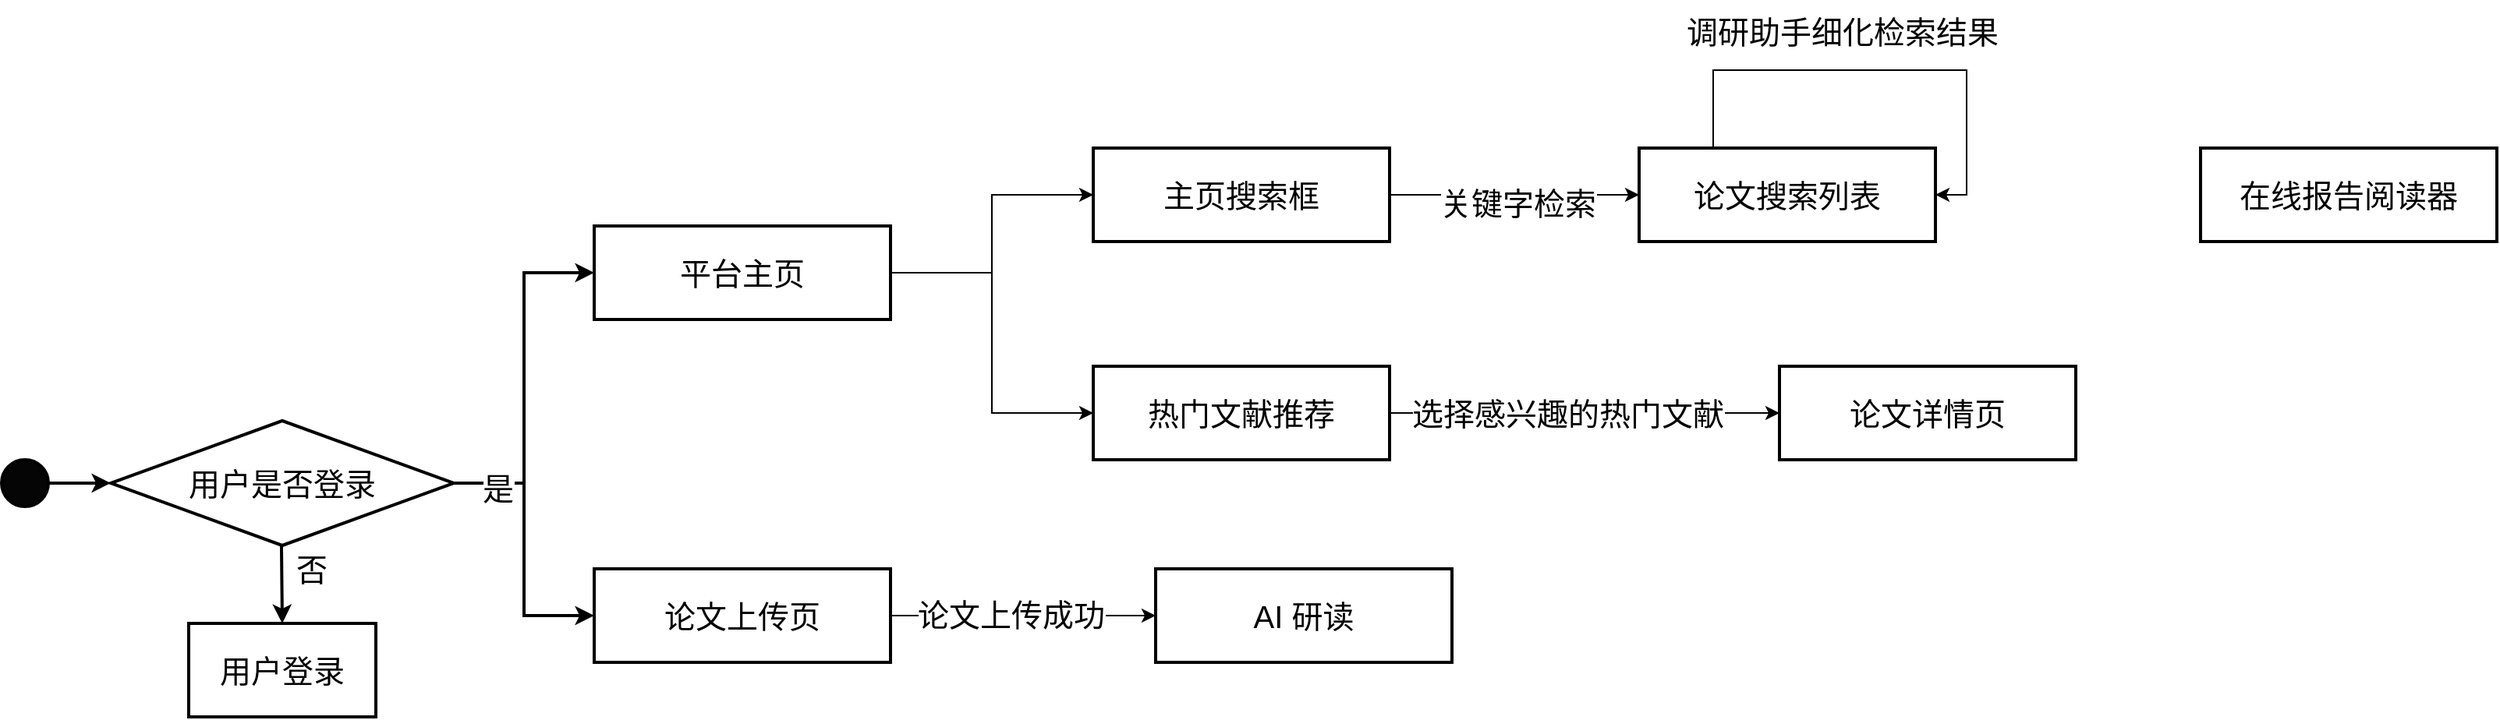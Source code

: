 <mxfile version="24.2.0" type="github">
  <diagram id="6a731a19-8d31-9384-78a2-239565b7b9f0" name="Page-1">
    <mxGraphModel dx="1455" dy="1035" grid="1" gridSize="10" guides="1" tooltips="1" connect="1" arrows="1" fold="1" page="1" pageScale="1" pageWidth="1169" pageHeight="827" background="none" math="0" shadow="0">
      <root>
        <mxCell id="0" />
        <mxCell id="1" parent="0" />
        <mxCell id="Uq1h0jrlbMv9OfvFXu0p-55" value="" style="ellipse;whiteSpace=wrap;html=1;aspect=fixed;fillColor=#050505;strokeWidth=2;fontSize=20;" vertex="1" parent="1">
          <mxGeometry x="20" y="400" width="30" height="30" as="geometry" />
        </mxCell>
        <mxCell id="Uq1h0jrlbMv9OfvFXu0p-80" style="edgeStyle=orthogonalEdgeStyle;rounded=0;orthogonalLoop=1;jettySize=auto;html=1;exitX=1;exitY=0.5;exitDx=0;exitDy=0;entryX=0;entryY=0.5;entryDx=0;entryDy=0;fontSize=20;strokeWidth=2;" edge="1" parent="1" source="Uq1h0jrlbMv9OfvFXu0p-57" target="Uq1h0jrlbMv9OfvFXu0p-79">
          <mxGeometry relative="1" as="geometry" />
        </mxCell>
        <mxCell id="Uq1h0jrlbMv9OfvFXu0p-81" style="edgeStyle=orthogonalEdgeStyle;rounded=0;orthogonalLoop=1;jettySize=auto;html=1;exitX=1;exitY=0.5;exitDx=0;exitDy=0;entryX=0;entryY=0.5;entryDx=0;entryDy=0;fontSize=20;strokeWidth=2;" edge="1" parent="1" source="Uq1h0jrlbMv9OfvFXu0p-57" target="Uq1h0jrlbMv9OfvFXu0p-75">
          <mxGeometry relative="1" as="geometry" />
        </mxCell>
        <mxCell id="Uq1h0jrlbMv9OfvFXu0p-82" value="是" style="edgeLabel;html=1;align=center;verticalAlign=middle;resizable=0;points=[];fontSize=20;" vertex="1" connectable="0" parent="Uq1h0jrlbMv9OfvFXu0p-81">
          <mxGeometry x="-0.688" y="-3" relative="1" as="geometry">
            <mxPoint as="offset" />
          </mxGeometry>
        </mxCell>
        <mxCell id="Uq1h0jrlbMv9OfvFXu0p-57" value="&lt;font style=&quot;font-size: 20px;&quot;&gt;用户是否登录&lt;/font&gt;" style="rhombus;whiteSpace=wrap;html=1;strokeWidth=2;fontSize=20;" vertex="1" parent="1">
          <mxGeometry x="90" y="375" width="220" height="80" as="geometry" />
        </mxCell>
        <mxCell id="Uq1h0jrlbMv9OfvFXu0p-58" value="" style="group;strokeWidth=2;fontSize=20;" vertex="1" connectable="0" parent="1">
          <mxGeometry x="140" y="505" width="120" height="60" as="geometry" />
        </mxCell>
        <mxCell id="Uq1h0jrlbMv9OfvFXu0p-59" value="&lt;font style=&quot;font-size: 20px;&quot;&gt;用户登录&lt;/font&gt;" style="rounded=0;whiteSpace=wrap;html=1;strokeWidth=2;fontSize=20;" vertex="1" parent="Uq1h0jrlbMv9OfvFXu0p-58">
          <mxGeometry width="120" height="60" as="geometry" />
        </mxCell>
        <mxCell id="Uq1h0jrlbMv9OfvFXu0p-60" value="" style="endArrow=classic;html=1;rounded=0;entryX=0.5;entryY=0;entryDx=0;entryDy=0;strokeWidth=2;fontSize=20;" edge="1" parent="1" target="Uq1h0jrlbMv9OfvFXu0p-59">
          <mxGeometry width="50" height="50" relative="1" as="geometry">
            <mxPoint x="199.47" y="455" as="sourcePoint" />
            <mxPoint x="539.47" y="615" as="targetPoint" />
          </mxGeometry>
        </mxCell>
        <mxCell id="Uq1h0jrlbMv9OfvFXu0p-61" value="&lt;font style=&quot;font-size: 20px;&quot;&gt;否&lt;/font&gt;" style="text;html=1;align=center;verticalAlign=middle;whiteSpace=wrap;rounded=0;strokeWidth=2;fontSize=20;" vertex="1" parent="1">
          <mxGeometry x="189.47" y="455" width="60" height="30" as="geometry" />
        </mxCell>
        <mxCell id="Uq1h0jrlbMv9OfvFXu0p-62" value="" style="endArrow=classic;html=1;rounded=0;exitX=1;exitY=0.5;exitDx=0;exitDy=0;entryX=0;entryY=0.5;entryDx=0;entryDy=0;strokeWidth=2;fontSize=20;" edge="1" parent="1" source="Uq1h0jrlbMv9OfvFXu0p-55" target="Uq1h0jrlbMv9OfvFXu0p-57">
          <mxGeometry width="50" height="50" relative="1" as="geometry">
            <mxPoint x="360" y="570" as="sourcePoint" />
            <mxPoint x="410" y="520" as="targetPoint" />
          </mxGeometry>
        </mxCell>
        <mxCell id="Uq1h0jrlbMv9OfvFXu0p-64" value="" style="group;strokeWidth=2;fontSize=20;" vertex="1" connectable="0" parent="1">
          <mxGeometry x="720" y="200" width="190" height="60" as="geometry" />
        </mxCell>
        <mxCell id="Uq1h0jrlbMv9OfvFXu0p-65" value="主页搜索框" style="rounded=0;whiteSpace=wrap;html=1;strokeWidth=2;fontSize=20;" vertex="1" parent="Uq1h0jrlbMv9OfvFXu0p-64">
          <mxGeometry width="190" height="60" as="geometry" />
        </mxCell>
        <mxCell id="Uq1h0jrlbMv9OfvFXu0p-66" value="" style="group;strokeWidth=2;fontSize=20;" vertex="1" connectable="0" parent="1">
          <mxGeometry x="720" y="340" width="190" height="60" as="geometry" />
        </mxCell>
        <mxCell id="Uq1h0jrlbMv9OfvFXu0p-67" value="热门文献推荐" style="rounded=0;whiteSpace=wrap;html=1;strokeWidth=2;fontSize=20;" vertex="1" parent="Uq1h0jrlbMv9OfvFXu0p-66">
          <mxGeometry width="190" height="60" as="geometry" />
        </mxCell>
        <mxCell id="Uq1h0jrlbMv9OfvFXu0p-68" value="" style="group;strokeWidth=2;fontSize=20;" vertex="1" connectable="0" parent="1">
          <mxGeometry x="1070" y="200" width="190" height="60" as="geometry" />
        </mxCell>
        <mxCell id="Uq1h0jrlbMv9OfvFXu0p-69" value="论文搜索列表" style="rounded=0;whiteSpace=wrap;html=1;strokeWidth=2;fontSize=20;" vertex="1" parent="Uq1h0jrlbMv9OfvFXu0p-68">
          <mxGeometry width="190" height="60" as="geometry" />
        </mxCell>
        <mxCell id="Uq1h0jrlbMv9OfvFXu0p-93" style="edgeStyle=orthogonalEdgeStyle;rounded=0;orthogonalLoop=1;jettySize=auto;html=1;exitX=0.25;exitY=0;exitDx=0;exitDy=0;entryX=1;entryY=0.5;entryDx=0;entryDy=0;fontSize=20;" edge="1" parent="Uq1h0jrlbMv9OfvFXu0p-68" source="Uq1h0jrlbMv9OfvFXu0p-69" target="Uq1h0jrlbMv9OfvFXu0p-69">
          <mxGeometry relative="1" as="geometry">
            <Array as="points">
              <mxPoint x="47" y="-50" />
              <mxPoint x="210" y="-50" />
              <mxPoint x="210" y="30" />
            </Array>
          </mxGeometry>
        </mxCell>
        <mxCell id="Uq1h0jrlbMv9OfvFXu0p-70" value="" style="group;strokeWidth=2;fontSize=20;" vertex="1" connectable="0" parent="1">
          <mxGeometry x="1160" y="340" width="190" height="60" as="geometry" />
        </mxCell>
        <mxCell id="Uq1h0jrlbMv9OfvFXu0p-71" value="论文详情页" style="rounded=0;whiteSpace=wrap;html=1;strokeWidth=2;fontSize=20;" vertex="1" parent="Uq1h0jrlbMv9OfvFXu0p-70">
          <mxGeometry width="190" height="60" as="geometry" />
        </mxCell>
        <mxCell id="Uq1h0jrlbMv9OfvFXu0p-72" value="" style="group;strokeWidth=2;fontSize=20;" vertex="1" connectable="0" parent="1">
          <mxGeometry x="760" y="470" width="190" height="60" as="geometry" />
        </mxCell>
        <mxCell id="Uq1h0jrlbMv9OfvFXu0p-73" value="AI 研读" style="rounded=0;whiteSpace=wrap;html=1;strokeWidth=2;fontSize=20;" vertex="1" parent="Uq1h0jrlbMv9OfvFXu0p-72">
          <mxGeometry width="190" height="60" as="geometry" />
        </mxCell>
        <mxCell id="Uq1h0jrlbMv9OfvFXu0p-74" value="" style="group;strokeWidth=2;fontSize=20;" vertex="1" connectable="0" parent="1">
          <mxGeometry x="400" y="470" width="190" height="60" as="geometry" />
        </mxCell>
        <mxCell id="Uq1h0jrlbMv9OfvFXu0p-75" value="论文上传页" style="rounded=0;whiteSpace=wrap;html=1;strokeWidth=2;fontSize=20;" vertex="1" parent="Uq1h0jrlbMv9OfvFXu0p-74">
          <mxGeometry width="190" height="60" as="geometry" />
        </mxCell>
        <mxCell id="Uq1h0jrlbMv9OfvFXu0p-76" value="" style="group;strokeWidth=2;fontSize=20;" vertex="1" connectable="0" parent="1">
          <mxGeometry x="1430" y="200" width="190" height="60" as="geometry" />
        </mxCell>
        <mxCell id="Uq1h0jrlbMv9OfvFXu0p-77" value="在线报告阅读器" style="rounded=0;whiteSpace=wrap;html=1;strokeWidth=2;fontSize=20;" vertex="1" parent="Uq1h0jrlbMv9OfvFXu0p-76">
          <mxGeometry width="190" height="60" as="geometry" />
        </mxCell>
        <mxCell id="Uq1h0jrlbMv9OfvFXu0p-78" value="" style="group;strokeWidth=2;fontSize=20;" vertex="1" connectable="0" parent="1">
          <mxGeometry x="400" y="250" width="190" height="60" as="geometry" />
        </mxCell>
        <mxCell id="Uq1h0jrlbMv9OfvFXu0p-79" value="平台主页" style="rounded=0;whiteSpace=wrap;html=1;strokeWidth=2;fontSize=20;" vertex="1" parent="Uq1h0jrlbMv9OfvFXu0p-78">
          <mxGeometry width="190" height="60" as="geometry" />
        </mxCell>
        <mxCell id="Uq1h0jrlbMv9OfvFXu0p-83" style="edgeStyle=orthogonalEdgeStyle;rounded=0;orthogonalLoop=1;jettySize=auto;html=1;exitX=1;exitY=0.5;exitDx=0;exitDy=0;entryX=0;entryY=0.5;entryDx=0;entryDy=0;fontSize=20;" edge="1" parent="1" source="Uq1h0jrlbMv9OfvFXu0p-75" target="Uq1h0jrlbMv9OfvFXu0p-73">
          <mxGeometry relative="1" as="geometry" />
        </mxCell>
        <mxCell id="Uq1h0jrlbMv9OfvFXu0p-84" value="论文上传成功" style="edgeLabel;html=1;align=center;verticalAlign=middle;resizable=0;points=[];fontSize=20;" vertex="1" connectable="0" parent="Uq1h0jrlbMv9OfvFXu0p-83">
          <mxGeometry x="-0.1" y="1" relative="1" as="geometry">
            <mxPoint as="offset" />
          </mxGeometry>
        </mxCell>
        <mxCell id="Uq1h0jrlbMv9OfvFXu0p-86" style="edgeStyle=orthogonalEdgeStyle;rounded=0;orthogonalLoop=1;jettySize=auto;html=1;exitX=1;exitY=0.5;exitDx=0;exitDy=0;entryX=0;entryY=0.5;entryDx=0;entryDy=0;fontSize=20;" edge="1" parent="1" source="Uq1h0jrlbMv9OfvFXu0p-79" target="Uq1h0jrlbMv9OfvFXu0p-65">
          <mxGeometry relative="1" as="geometry" />
        </mxCell>
        <mxCell id="Uq1h0jrlbMv9OfvFXu0p-87" style="edgeStyle=orthogonalEdgeStyle;rounded=0;orthogonalLoop=1;jettySize=auto;html=1;exitX=1;exitY=0.5;exitDx=0;exitDy=0;entryX=0;entryY=0.5;entryDx=0;entryDy=0;fontSize=20;" edge="1" parent="1" source="Uq1h0jrlbMv9OfvFXu0p-79" target="Uq1h0jrlbMv9OfvFXu0p-67">
          <mxGeometry relative="1" as="geometry" />
        </mxCell>
        <mxCell id="Uq1h0jrlbMv9OfvFXu0p-88" style="edgeStyle=orthogonalEdgeStyle;rounded=0;orthogonalLoop=1;jettySize=auto;html=1;exitX=1;exitY=0.5;exitDx=0;exitDy=0;entryX=0;entryY=0.5;entryDx=0;entryDy=0;fontSize=20;" edge="1" parent="1" source="Uq1h0jrlbMv9OfvFXu0p-67" target="Uq1h0jrlbMv9OfvFXu0p-71">
          <mxGeometry relative="1" as="geometry" />
        </mxCell>
        <mxCell id="Uq1h0jrlbMv9OfvFXu0p-89" value="选择感兴趣的热门文献" style="edgeLabel;html=1;align=center;verticalAlign=middle;resizable=0;points=[];fontSize=20;" vertex="1" connectable="0" parent="Uq1h0jrlbMv9OfvFXu0p-88">
          <mxGeometry x="-0.248" y="-2" relative="1" as="geometry">
            <mxPoint x="20" y="-2" as="offset" />
          </mxGeometry>
        </mxCell>
        <mxCell id="Uq1h0jrlbMv9OfvFXu0p-90" style="edgeStyle=orthogonalEdgeStyle;rounded=0;orthogonalLoop=1;jettySize=auto;html=1;exitX=1;exitY=0.5;exitDx=0;exitDy=0;entryX=0;entryY=0.5;entryDx=0;entryDy=0;fontSize=20;" edge="1" parent="1" source="Uq1h0jrlbMv9OfvFXu0p-65" target="Uq1h0jrlbMv9OfvFXu0p-69">
          <mxGeometry relative="1" as="geometry" />
        </mxCell>
        <mxCell id="Uq1h0jrlbMv9OfvFXu0p-91" value="关键字检索" style="edgeLabel;html=1;align=center;verticalAlign=middle;resizable=0;points=[];fontSize=20;" vertex="1" connectable="0" parent="Uq1h0jrlbMv9OfvFXu0p-90">
          <mxGeometry x="0.021" y="-5" relative="1" as="geometry">
            <mxPoint as="offset" />
          </mxGeometry>
        </mxCell>
        <mxCell id="Uq1h0jrlbMv9OfvFXu0p-94" value="调研助手细化检索结果" style="text;html=1;align=center;verticalAlign=middle;resizable=0;points=[];autosize=1;strokeColor=none;fillColor=none;fontSize=20;" vertex="1" parent="1">
          <mxGeometry x="1090" y="105" width="220" height="40" as="geometry" />
        </mxCell>
      </root>
    </mxGraphModel>
  </diagram>
</mxfile>
